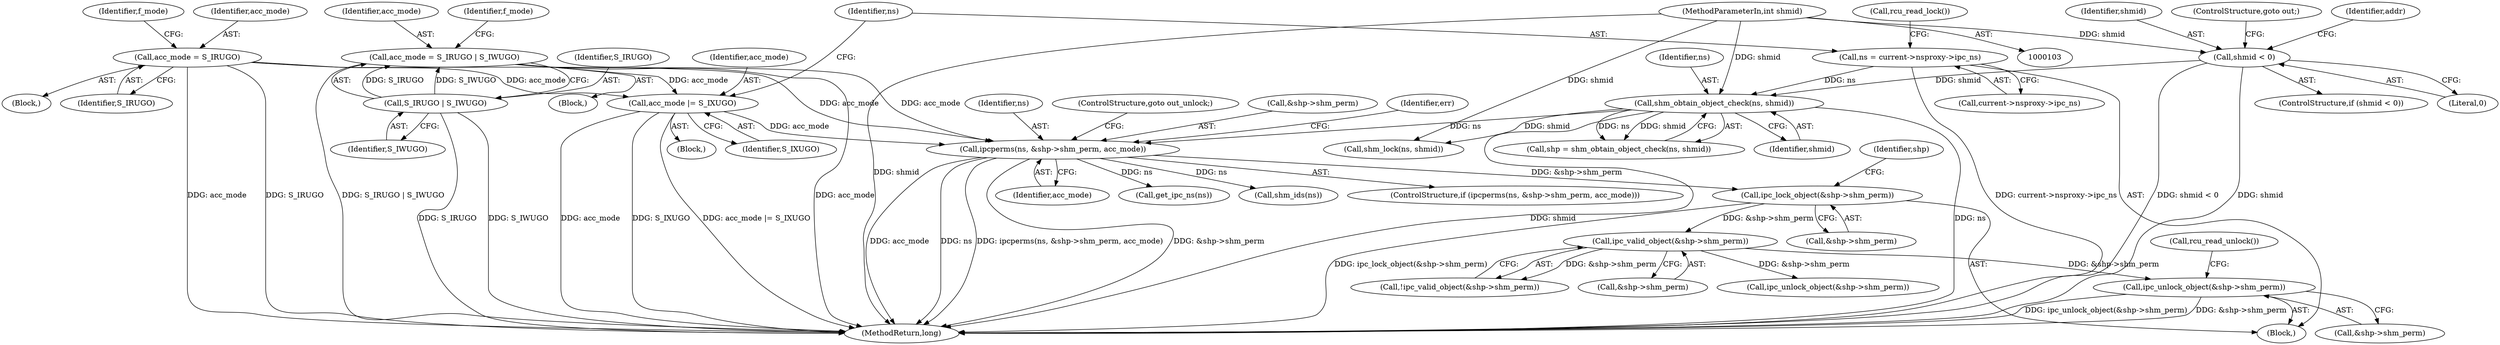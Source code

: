 digraph "0_linux_e1d35d4dc7f089e6c9c080d556feedf9c706f0c7@pointer" {
"1000315" [label="(Call,ipc_unlock_object(&shp->shm_perm))"];
"1000278" [label="(Call,ipc_valid_object(&shp->shm_perm))"];
"1000271" [label="(Call,ipc_lock_object(&shp->shm_perm))"];
"1000254" [label="(Call,ipcperms(ns, &shp->shm_perm, acc_mode))"];
"1000237" [label="(Call,shm_obtain_object_check(ns, shmid))"];
"1000227" [label="(Call,ns = current->nsproxy->ipc_ns)"];
"1000131" [label="(Call,shmid < 0)"];
"1000104" [label="(MethodParameterIn,int shmid)"];
"1000224" [label="(Call,acc_mode |= S_IXUGO)"];
"1000193" [label="(Call,acc_mode = S_IRUGO)"];
"1000206" [label="(Call,acc_mode = S_IRUGO | S_IWUGO)"];
"1000208" [label="(Call,S_IRUGO | S_IWUGO)"];
"1000209" [label="(Identifier,S_IRUGO)"];
"1000224" [label="(Call,acc_mode |= S_IXUGO)"];
"1000255" [label="(Identifier,ns)"];
"1000227" [label="(Call,ns = current->nsproxy->ipc_ns)"];
"1000133" [label="(Literal,0)"];
"1000194" [label="(Identifier,acc_mode)"];
"1000226" [label="(Identifier,S_IXUGO)"];
"1000254" [label="(Call,ipcperms(ns, &shp->shm_perm, acc_mode))"];
"1000239" [label="(Identifier,shmid)"];
"1000279" [label="(Call,&shp->shm_perm)"];
"1000220" [label="(Block,)"];
"1000277" [label="(Call,!ipc_valid_object(&shp->shm_perm))"];
"1000544" [label="(MethodReturn,long)"];
"1000200" [label="(Block,)"];
"1000134" [label="(ControlStructure,goto out;)"];
"1000210" [label="(Identifier,S_IWUGO)"];
"1000509" [label="(Call,shm_ids(ns))"];
"1000320" [label="(Call,rcu_read_unlock())"];
"1000195" [label="(Identifier,S_IRUGO)"];
"1000253" [label="(ControlStructure,if (ipcperms(ns, &shp->shm_perm, acc_mode)))"];
"1000212" [label="(Identifier,f_mode)"];
"1000514" [label="(Call,shm_lock(ns, shmid))"];
"1000261" [label="(ControlStructure,goto out_unlock;)"];
"1000256" [label="(Call,&shp->shm_perm)"];
"1000315" [label="(Call,ipc_unlock_object(&shp->shm_perm))"];
"1000272" [label="(Call,&shp->shm_perm)"];
"1000234" [label="(Call,rcu_read_lock())"];
"1000138" [label="(Identifier,addr)"];
"1000197" [label="(Identifier,f_mode)"];
"1000130" [label="(ControlStructure,if (shmid < 0))"];
"1000281" [label="(Identifier,shp)"];
"1000229" [label="(Call,current->nsproxy->ipc_ns)"];
"1000189" [label="(Block,)"];
"1000235" [label="(Call,shp = shm_obtain_object_check(ns, shmid))"];
"1000260" [label="(Identifier,acc_mode)"];
"1000284" [label="(Call,ipc_unlock_object(&shp->shm_perm))"];
"1000237" [label="(Call,shm_obtain_object_check(ns, shmid))"];
"1000206" [label="(Call,acc_mode = S_IRUGO | S_IWUGO)"];
"1000271" [label="(Call,ipc_lock_object(&shp->shm_perm))"];
"1000228" [label="(Identifier,ns)"];
"1000238" [label="(Identifier,ns)"];
"1000109" [label="(Block,)"];
"1000132" [label="(Identifier,shmid)"];
"1000396" [label="(Call,get_ipc_ns(ns))"];
"1000225" [label="(Identifier,acc_mode)"];
"1000208" [label="(Call,S_IRUGO | S_IWUGO)"];
"1000278" [label="(Call,ipc_valid_object(&shp->shm_perm))"];
"1000193" [label="(Call,acc_mode = S_IRUGO)"];
"1000316" [label="(Call,&shp->shm_perm)"];
"1000131" [label="(Call,shmid < 0)"];
"1000104" [label="(MethodParameterIn,int shmid)"];
"1000207" [label="(Identifier,acc_mode)"];
"1000263" [label="(Identifier,err)"];
"1000315" -> "1000109"  [label="AST: "];
"1000315" -> "1000316"  [label="CFG: "];
"1000316" -> "1000315"  [label="AST: "];
"1000320" -> "1000315"  [label="CFG: "];
"1000315" -> "1000544"  [label="DDG: ipc_unlock_object(&shp->shm_perm)"];
"1000315" -> "1000544"  [label="DDG: &shp->shm_perm"];
"1000278" -> "1000315"  [label="DDG: &shp->shm_perm"];
"1000278" -> "1000277"  [label="AST: "];
"1000278" -> "1000279"  [label="CFG: "];
"1000279" -> "1000278"  [label="AST: "];
"1000277" -> "1000278"  [label="CFG: "];
"1000278" -> "1000277"  [label="DDG: &shp->shm_perm"];
"1000271" -> "1000278"  [label="DDG: &shp->shm_perm"];
"1000278" -> "1000284"  [label="DDG: &shp->shm_perm"];
"1000271" -> "1000109"  [label="AST: "];
"1000271" -> "1000272"  [label="CFG: "];
"1000272" -> "1000271"  [label="AST: "];
"1000281" -> "1000271"  [label="CFG: "];
"1000271" -> "1000544"  [label="DDG: ipc_lock_object(&shp->shm_perm)"];
"1000254" -> "1000271"  [label="DDG: &shp->shm_perm"];
"1000254" -> "1000253"  [label="AST: "];
"1000254" -> "1000260"  [label="CFG: "];
"1000255" -> "1000254"  [label="AST: "];
"1000256" -> "1000254"  [label="AST: "];
"1000260" -> "1000254"  [label="AST: "];
"1000261" -> "1000254"  [label="CFG: "];
"1000263" -> "1000254"  [label="CFG: "];
"1000254" -> "1000544"  [label="DDG: acc_mode"];
"1000254" -> "1000544"  [label="DDG: ns"];
"1000254" -> "1000544"  [label="DDG: ipcperms(ns, &shp->shm_perm, acc_mode)"];
"1000254" -> "1000544"  [label="DDG: &shp->shm_perm"];
"1000237" -> "1000254"  [label="DDG: ns"];
"1000224" -> "1000254"  [label="DDG: acc_mode"];
"1000193" -> "1000254"  [label="DDG: acc_mode"];
"1000206" -> "1000254"  [label="DDG: acc_mode"];
"1000254" -> "1000396"  [label="DDG: ns"];
"1000254" -> "1000509"  [label="DDG: ns"];
"1000237" -> "1000235"  [label="AST: "];
"1000237" -> "1000239"  [label="CFG: "];
"1000238" -> "1000237"  [label="AST: "];
"1000239" -> "1000237"  [label="AST: "];
"1000235" -> "1000237"  [label="CFG: "];
"1000237" -> "1000544"  [label="DDG: shmid"];
"1000237" -> "1000544"  [label="DDG: ns"];
"1000237" -> "1000235"  [label="DDG: ns"];
"1000237" -> "1000235"  [label="DDG: shmid"];
"1000227" -> "1000237"  [label="DDG: ns"];
"1000131" -> "1000237"  [label="DDG: shmid"];
"1000104" -> "1000237"  [label="DDG: shmid"];
"1000237" -> "1000514"  [label="DDG: shmid"];
"1000227" -> "1000109"  [label="AST: "];
"1000227" -> "1000229"  [label="CFG: "];
"1000228" -> "1000227"  [label="AST: "];
"1000229" -> "1000227"  [label="AST: "];
"1000234" -> "1000227"  [label="CFG: "];
"1000227" -> "1000544"  [label="DDG: current->nsproxy->ipc_ns"];
"1000131" -> "1000130"  [label="AST: "];
"1000131" -> "1000133"  [label="CFG: "];
"1000132" -> "1000131"  [label="AST: "];
"1000133" -> "1000131"  [label="AST: "];
"1000134" -> "1000131"  [label="CFG: "];
"1000138" -> "1000131"  [label="CFG: "];
"1000131" -> "1000544"  [label="DDG: shmid"];
"1000131" -> "1000544"  [label="DDG: shmid < 0"];
"1000104" -> "1000131"  [label="DDG: shmid"];
"1000104" -> "1000103"  [label="AST: "];
"1000104" -> "1000544"  [label="DDG: shmid"];
"1000104" -> "1000514"  [label="DDG: shmid"];
"1000224" -> "1000220"  [label="AST: "];
"1000224" -> "1000226"  [label="CFG: "];
"1000225" -> "1000224"  [label="AST: "];
"1000226" -> "1000224"  [label="AST: "];
"1000228" -> "1000224"  [label="CFG: "];
"1000224" -> "1000544"  [label="DDG: acc_mode"];
"1000224" -> "1000544"  [label="DDG: S_IXUGO"];
"1000224" -> "1000544"  [label="DDG: acc_mode |= S_IXUGO"];
"1000193" -> "1000224"  [label="DDG: acc_mode"];
"1000206" -> "1000224"  [label="DDG: acc_mode"];
"1000193" -> "1000189"  [label="AST: "];
"1000193" -> "1000195"  [label="CFG: "];
"1000194" -> "1000193"  [label="AST: "];
"1000195" -> "1000193"  [label="AST: "];
"1000197" -> "1000193"  [label="CFG: "];
"1000193" -> "1000544"  [label="DDG: acc_mode"];
"1000193" -> "1000544"  [label="DDG: S_IRUGO"];
"1000206" -> "1000200"  [label="AST: "];
"1000206" -> "1000208"  [label="CFG: "];
"1000207" -> "1000206"  [label="AST: "];
"1000208" -> "1000206"  [label="AST: "];
"1000212" -> "1000206"  [label="CFG: "];
"1000206" -> "1000544"  [label="DDG: S_IRUGO | S_IWUGO"];
"1000206" -> "1000544"  [label="DDG: acc_mode"];
"1000208" -> "1000206"  [label="DDG: S_IRUGO"];
"1000208" -> "1000206"  [label="DDG: S_IWUGO"];
"1000208" -> "1000210"  [label="CFG: "];
"1000209" -> "1000208"  [label="AST: "];
"1000210" -> "1000208"  [label="AST: "];
"1000208" -> "1000544"  [label="DDG: S_IRUGO"];
"1000208" -> "1000544"  [label="DDG: S_IWUGO"];
}
